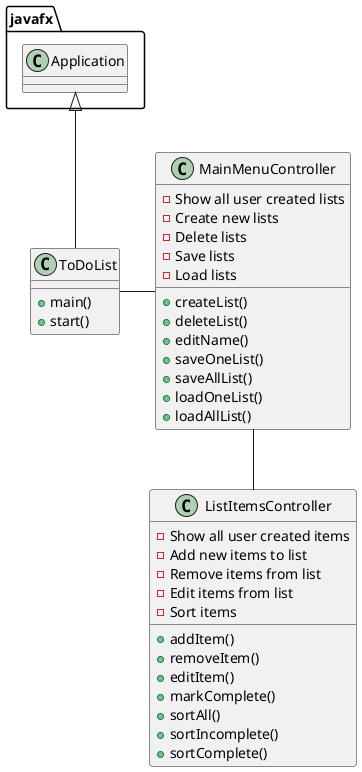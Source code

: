@startuml
'https://plantuml.com/class-diagram

class ToDoList {
    + main()
    + start()
}

class MainMenuController {
    - Show all user created lists
    - Create new lists
    - Delete lists
    - Save lists
    - Load lists

    + createList()
    + deleteList()
    + editName()
    + saveOneList()
    + saveAllList()
    + loadOneList()
    + loadAllList()
}

class ListItemsController {
    - Show all user created items
    - Add new items to list
    - Remove items from list
    - Edit items from list
    - Sort items

    + addItem()
    + removeItem()
    + editItem()
    + markComplete()
    + sortAll()
    + sortIncomplete()
    + sortComplete()
}


javafx.Application  <|-- ToDoList
ToDoList - MainMenuController
MainMenuController -- ListItemsController

@enduml